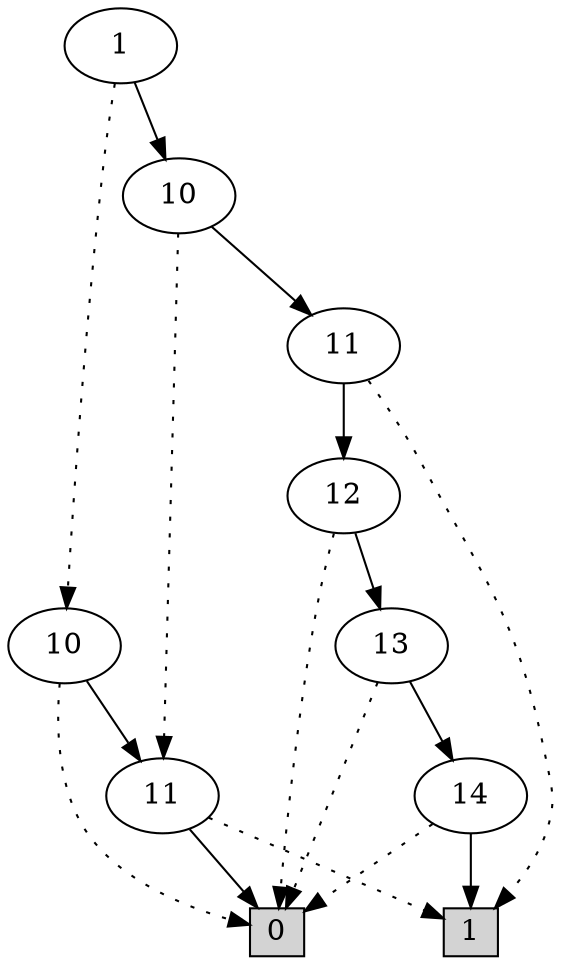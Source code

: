 digraph G {
0 [shape=box, label="0", style=filled, shape=box, height=0.3, width=0.3];
1 [shape=box, label="1", style=filled, shape=box, height=0.3, width=0.3];
232 [label="1"];
232 -> 204 [style=dotted];
232 -> 228 [style=filled];
204 [label="10"];
204 -> 0 [style=dotted];
204 -> 25 [style=filled];
25 [label="11"];
25 -> 1 [style=dotted];
25 -> 0 [style=filled];
228 [label="10"];
228 -> 25 [style=dotted];
228 -> 214 [style=filled];
214 [label="11"];
214 -> 1 [style=dotted];
214 -> 207 [style=filled];
207 [label="12"];
207 -> 0 [style=dotted];
207 -> 206 [style=filled];
206 [label="13"];
206 -> 0 [style=dotted];
206 -> 30 [style=filled];
30 [label="14"];
30 -> 0 [style=dotted];
30 -> 1 [style=filled];
}
